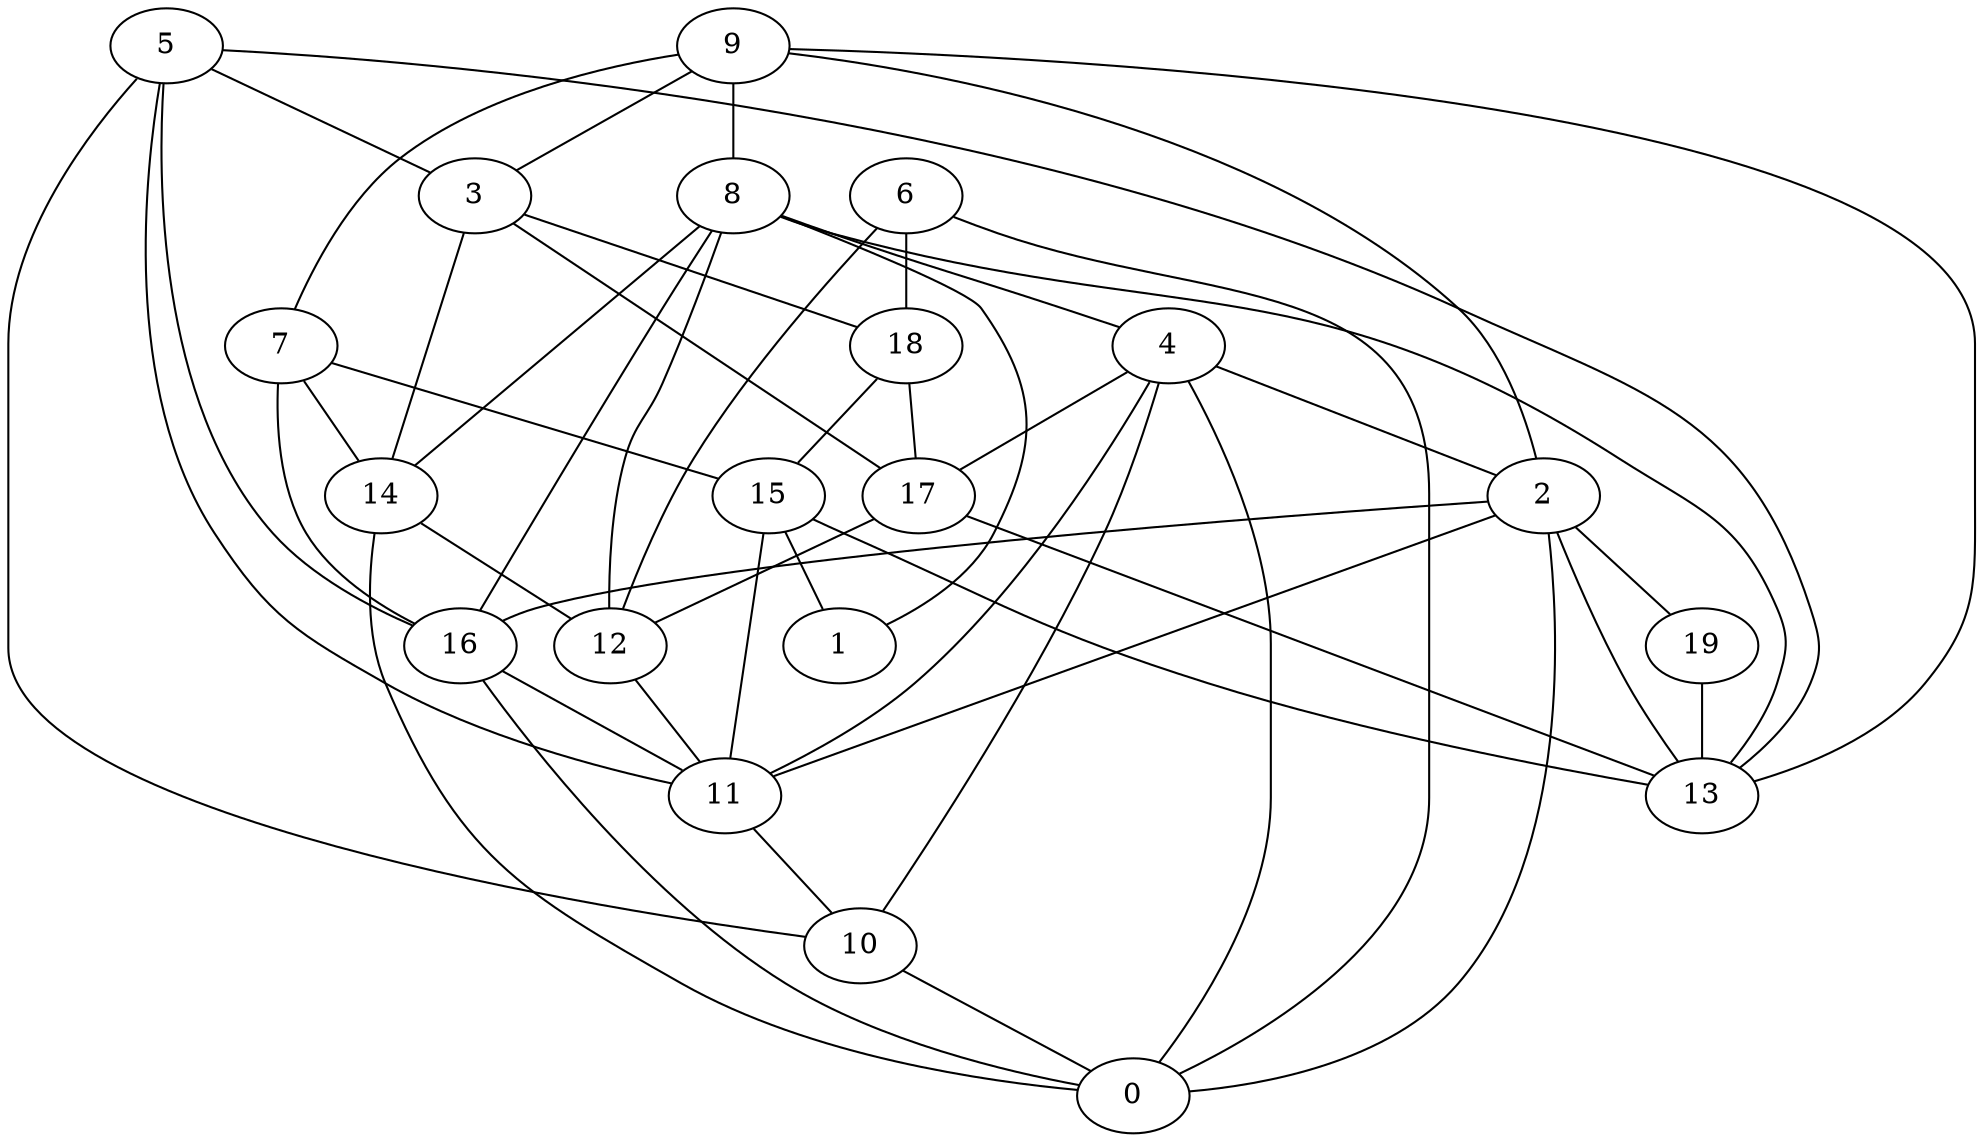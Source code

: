 digraph GG_graph {

subgraph G_graph {
edge [color = black]
"14" -> "12" [dir = none]
"9" -> "13" [dir = none]
"6" -> "0" [dir = none]
"6" -> "18" [dir = none]
"19" -> "13" [dir = none]
"8" -> "16" [dir = none]
"5" -> "3" [dir = none]
"5" -> "13" [dir = none]
"5" -> "11" [dir = none]
"5" -> "16" [dir = none]
"18" -> "17" [dir = none]
"11" -> "10" [dir = none]
"2" -> "16" [dir = none]
"15" -> "1" [dir = none]
"15" -> "11" [dir = none]
"4" -> "17" [dir = none]
"4" -> "10" [dir = none]
"12" -> "11" [dir = none]
"7" -> "16" [dir = none]
"3" -> "14" [dir = none]
"15" -> "13" [dir = none]
"2" -> "19" [dir = none]
"10" -> "0" [dir = none]
"4" -> "11" [dir = none]
"17" -> "12" [dir = none]
"16" -> "0" [dir = none]
"8" -> "1" [dir = none]
"4" -> "0" [dir = none]
"9" -> "2" [dir = none]
"2" -> "11" [dir = none]
"8" -> "13" [dir = none]
"5" -> "10" [dir = none]
"9" -> "3" [dir = none]
"17" -> "13" [dir = none]
"4" -> "2" [dir = none]
"2" -> "0" [dir = none]
"2" -> "13" [dir = none]
"7" -> "14" [dir = none]
"14" -> "0" [dir = none]
"3" -> "18" [dir = none]
"8" -> "4" [dir = none]
"9" -> "7" [dir = none]
"18" -> "15" [dir = none]
"9" -> "8" [dir = none]
"6" -> "12" [dir = none]
"3" -> "17" [dir = none]
"8" -> "12" [dir = none]
"8" -> "14" [dir = none]
"16" -> "11" [dir = none]
"7" -> "15" [dir = none]
}

}
